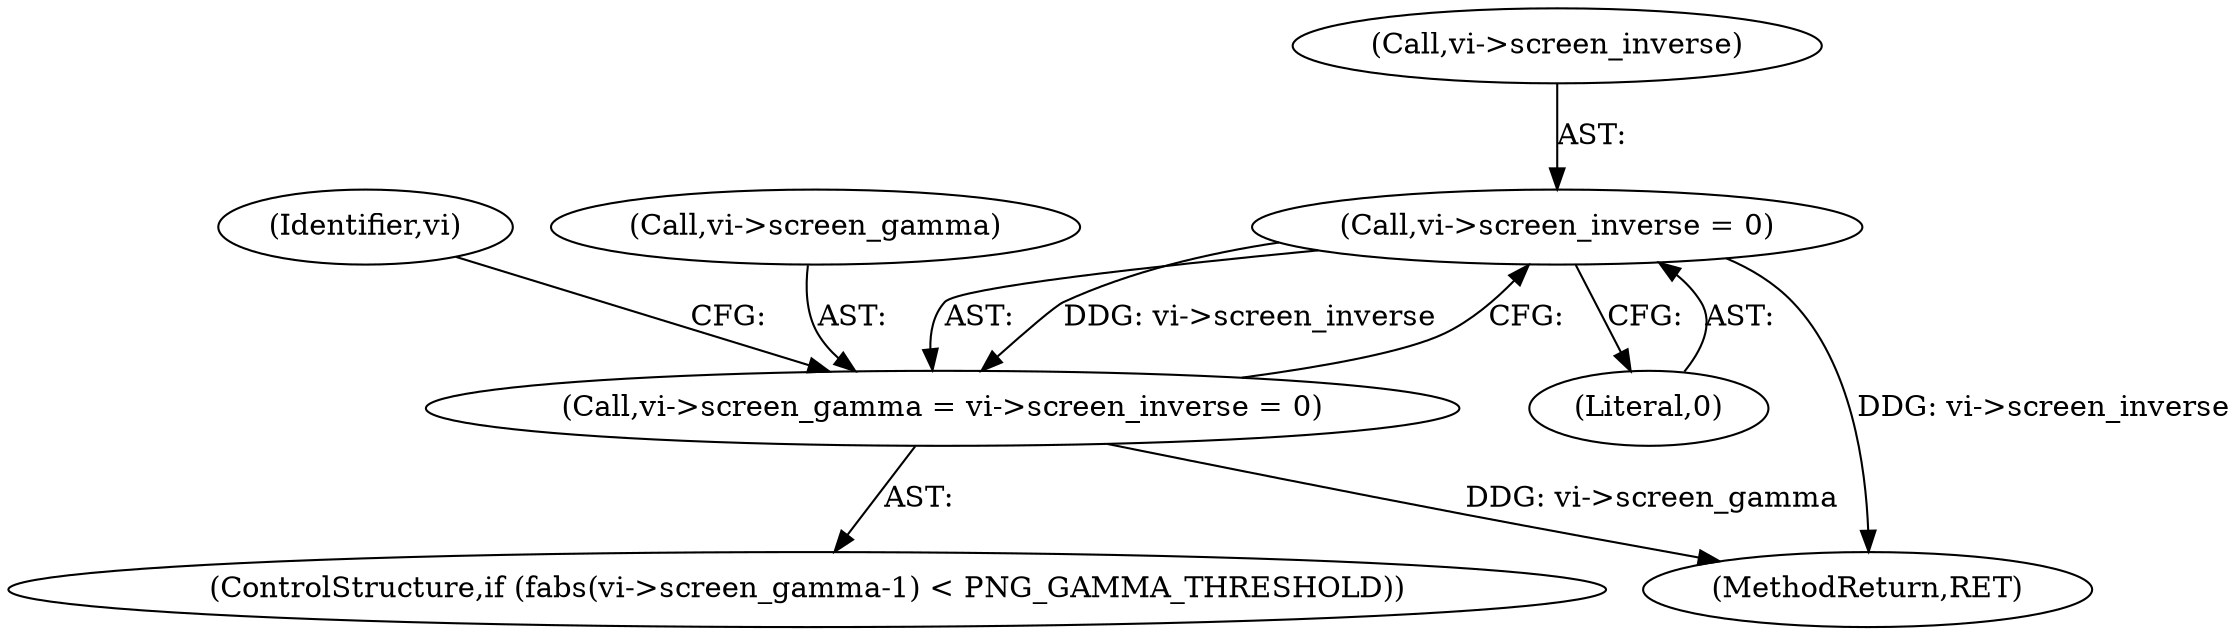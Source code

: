 digraph "0_Android_9d4853418ab2f754c2b63e091c29c5529b8b86ca_92@pointer" {
"1000203" [label="(Call,vi->screen_inverse = 0)"];
"1000199" [label="(Call,vi->screen_gamma = vi->screen_inverse = 0)"];
"1000220" [label="(Identifier,vi)"];
"1000199" [label="(Call,vi->screen_gamma = vi->screen_inverse = 0)"];
"1000203" [label="(Call,vi->screen_inverse = 0)"];
"1000204" [label="(Call,vi->screen_inverse)"];
"1000190" [label="(ControlStructure,if (fabs(vi->screen_gamma-1) < PNG_GAMMA_THRESHOLD))"];
"1000207" [label="(Literal,0)"];
"1000525" [label="(MethodReturn,RET)"];
"1000200" [label="(Call,vi->screen_gamma)"];
"1000203" -> "1000199"  [label="AST: "];
"1000203" -> "1000207"  [label="CFG: "];
"1000204" -> "1000203"  [label="AST: "];
"1000207" -> "1000203"  [label="AST: "];
"1000199" -> "1000203"  [label="CFG: "];
"1000203" -> "1000525"  [label="DDG: vi->screen_inverse"];
"1000203" -> "1000199"  [label="DDG: vi->screen_inverse"];
"1000199" -> "1000190"  [label="AST: "];
"1000200" -> "1000199"  [label="AST: "];
"1000220" -> "1000199"  [label="CFG: "];
"1000199" -> "1000525"  [label="DDG: vi->screen_gamma"];
}
